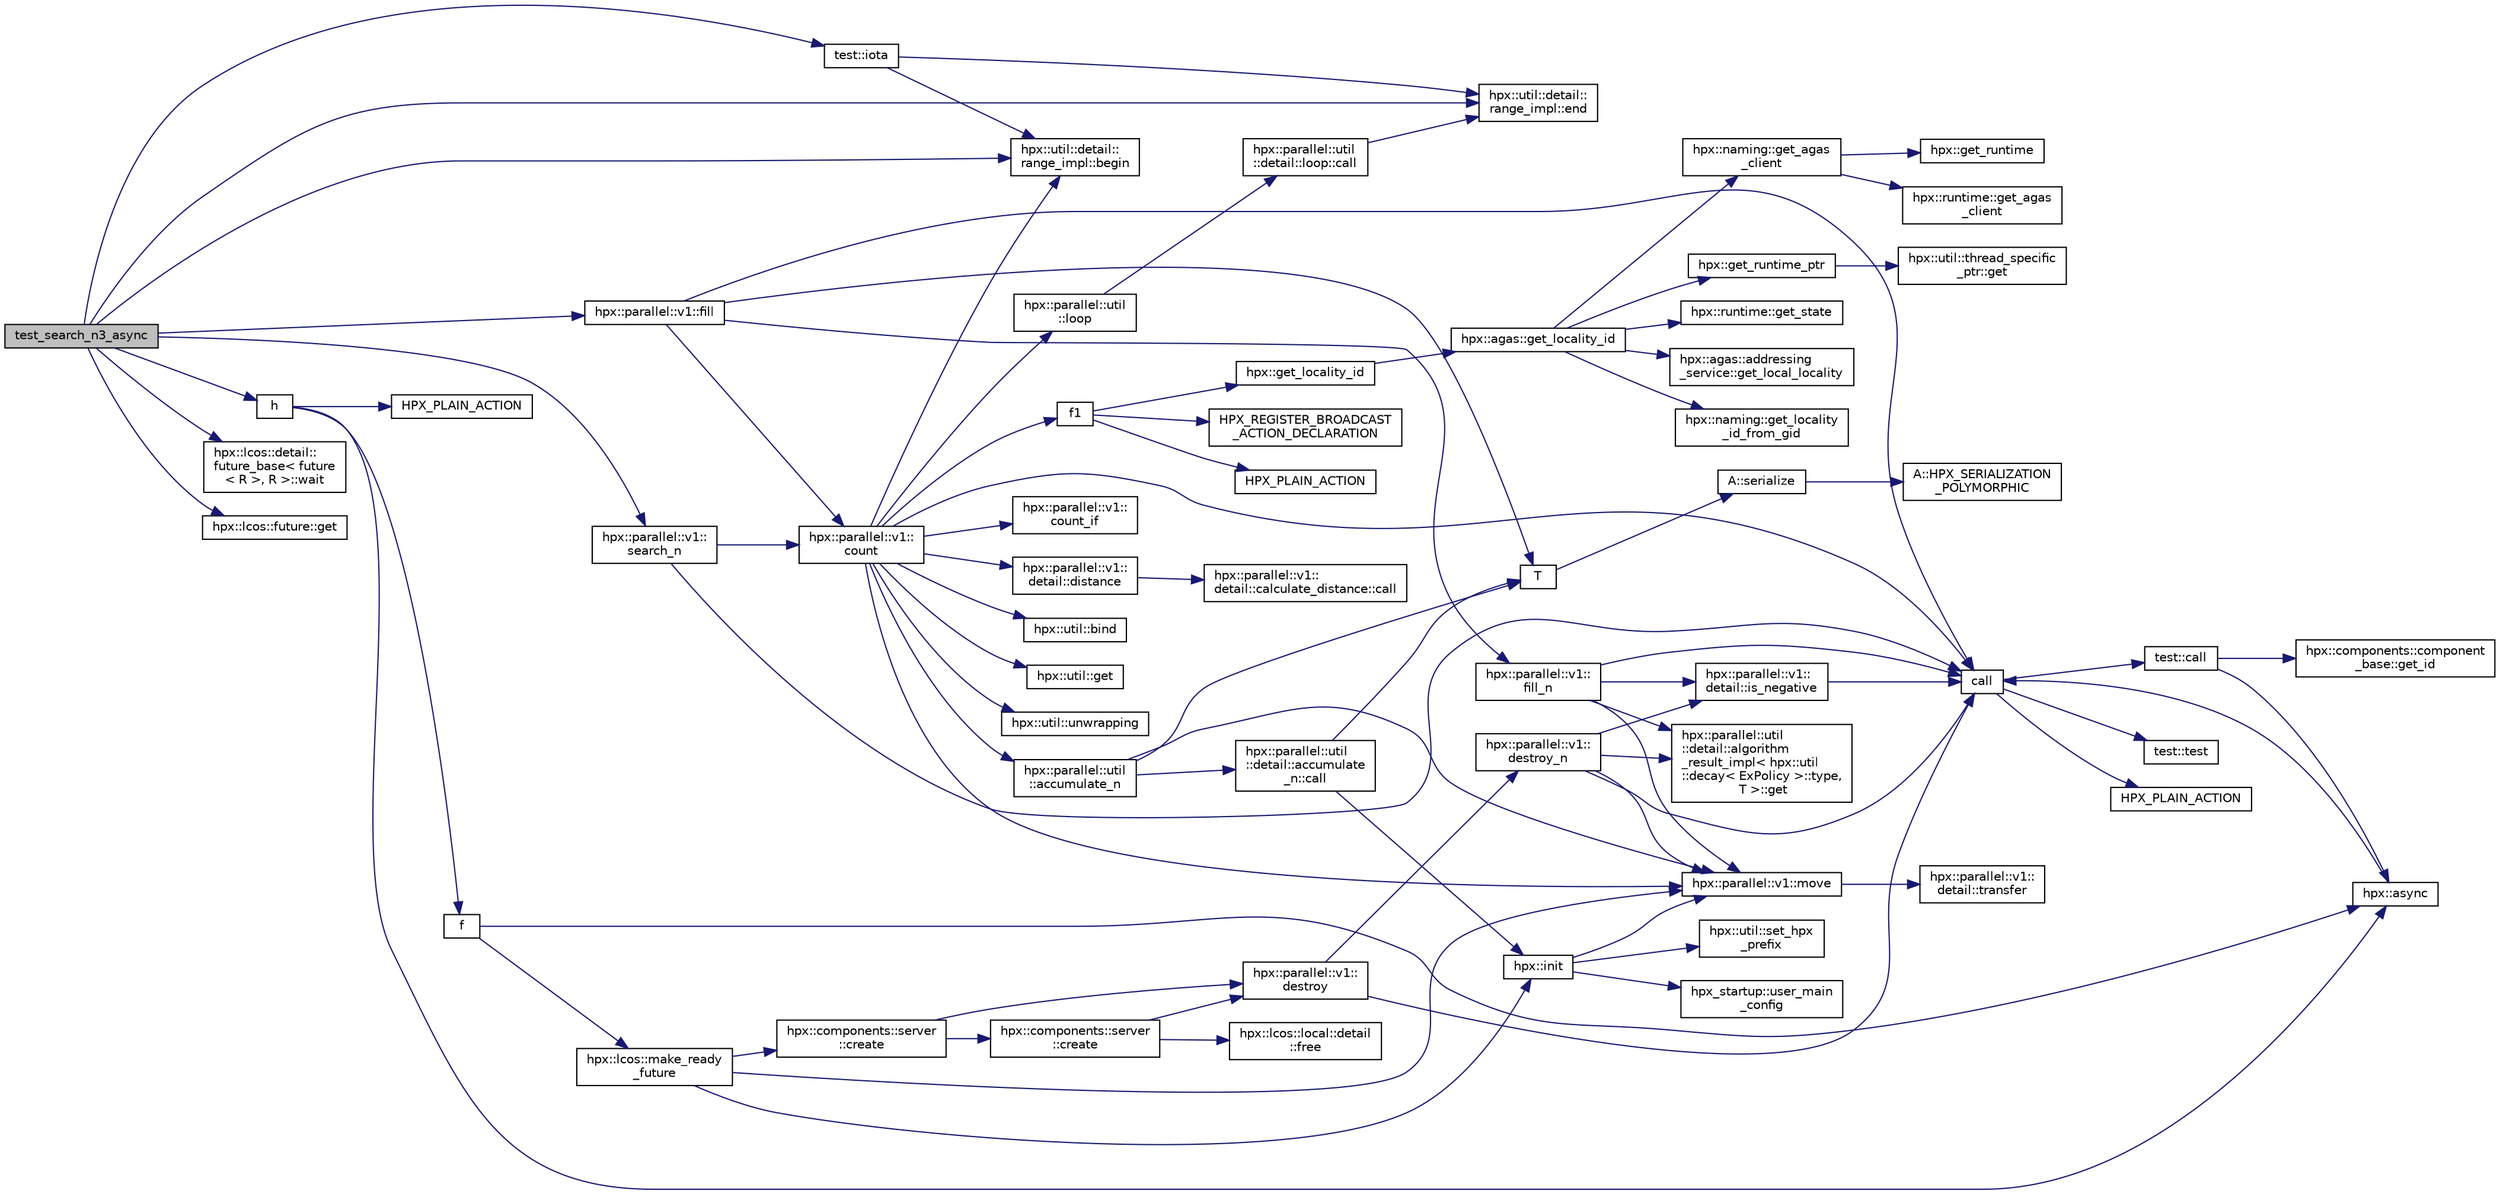 digraph "test_search_n3_async"
{
  edge [fontname="Helvetica",fontsize="10",labelfontname="Helvetica",labelfontsize="10"];
  node [fontname="Helvetica",fontsize="10",shape=record];
  rankdir="LR";
  Node517 [label="test_search_n3_async",height=0.2,width=0.4,color="black", fillcolor="grey75", style="filled", fontcolor="black"];
  Node517 -> Node518 [color="midnightblue",fontsize="10",style="solid",fontname="Helvetica"];
  Node518 [label="hpx::parallel::v1::fill",height=0.2,width=0.4,color="black", fillcolor="white", style="filled",URL="$db/db9/namespacehpx_1_1parallel_1_1v1.html#a2e0f7399daabb5d675c4229ca3d71809"];
  Node518 -> Node519 [color="midnightblue",fontsize="10",style="solid",fontname="Helvetica"];
  Node519 [label="hpx::parallel::v1::\lfill_n",height=0.2,width=0.4,color="black", fillcolor="white", style="filled",URL="$db/db9/namespacehpx_1_1parallel_1_1v1.html#ac0cd28f401b453cbe1425b3f5ebc1b4b"];
  Node519 -> Node520 [color="midnightblue",fontsize="10",style="solid",fontname="Helvetica"];
  Node520 [label="hpx::parallel::v1::\ldetail::is_negative",height=0.2,width=0.4,color="black", fillcolor="white", style="filled",URL="$d2/ddd/namespacehpx_1_1parallel_1_1v1_1_1detail.html#adf2e40fc4b20ad0fd442ee3118a4d527"];
  Node520 -> Node521 [color="midnightblue",fontsize="10",style="solid",fontname="Helvetica"];
  Node521 [label="call",height=0.2,width=0.4,color="black", fillcolor="white", style="filled",URL="$d2/d67/promise__1620_8cpp.html#a58357f0b82bc761e1d0b9091ed563a70"];
  Node521 -> Node522 [color="midnightblue",fontsize="10",style="solid",fontname="Helvetica"];
  Node522 [label="test::test",height=0.2,width=0.4,color="black", fillcolor="white", style="filled",URL="$d8/d89/structtest.html#ab42d5ece712d716b04cb3f686f297a26"];
  Node521 -> Node523 [color="midnightblue",fontsize="10",style="solid",fontname="Helvetica"];
  Node523 [label="HPX_PLAIN_ACTION",height=0.2,width=0.4,color="black", fillcolor="white", style="filled",URL="$d2/d67/promise__1620_8cpp.html#ab96aab827a4b1fcaf66cfe0ba83fef23"];
  Node521 -> Node524 [color="midnightblue",fontsize="10",style="solid",fontname="Helvetica"];
  Node524 [label="test::call",height=0.2,width=0.4,color="black", fillcolor="white", style="filled",URL="$d8/d89/structtest.html#aeb29e7ed6518b9426ccf1344c52620ae"];
  Node524 -> Node525 [color="midnightblue",fontsize="10",style="solid",fontname="Helvetica"];
  Node525 [label="hpx::async",height=0.2,width=0.4,color="black", fillcolor="white", style="filled",URL="$d8/d83/namespacehpx.html#acb7d8e37b73b823956ce144f9a57eaa4"];
  Node525 -> Node521 [color="midnightblue",fontsize="10",style="solid",fontname="Helvetica"];
  Node524 -> Node526 [color="midnightblue",fontsize="10",style="solid",fontname="Helvetica"];
  Node526 [label="hpx::components::component\l_base::get_id",height=0.2,width=0.4,color="black", fillcolor="white", style="filled",URL="$d2/de6/classhpx_1_1components_1_1component__base.html#a4c8fd93514039bdf01c48d66d82b19cd"];
  Node519 -> Node527 [color="midnightblue",fontsize="10",style="solid",fontname="Helvetica"];
  Node527 [label="hpx::parallel::util\l::detail::algorithm\l_result_impl\< hpx::util\l::decay\< ExPolicy \>::type,\l T \>::get",height=0.2,width=0.4,color="black", fillcolor="white", style="filled",URL="$d2/d42/structhpx_1_1parallel_1_1util_1_1detail_1_1algorithm__result__impl.html#ab5b051e8ec74eff5e0e62fd63f5d377e"];
  Node519 -> Node528 [color="midnightblue",fontsize="10",style="solid",fontname="Helvetica"];
  Node528 [label="hpx::parallel::v1::move",height=0.2,width=0.4,color="black", fillcolor="white", style="filled",URL="$db/db9/namespacehpx_1_1parallel_1_1v1.html#aa7c4ede081ce786c9d1eb1adff495cfc"];
  Node528 -> Node529 [color="midnightblue",fontsize="10",style="solid",fontname="Helvetica"];
  Node529 [label="hpx::parallel::v1::\ldetail::transfer",height=0.2,width=0.4,color="black", fillcolor="white", style="filled",URL="$d2/ddd/namespacehpx_1_1parallel_1_1v1_1_1detail.html#ab1b56a05e1885ca7cc7ffa1804dd2f3c"];
  Node519 -> Node521 [color="midnightblue",fontsize="10",style="solid",fontname="Helvetica"];
  Node518 -> Node530 [color="midnightblue",fontsize="10",style="solid",fontname="Helvetica"];
  Node530 [label="hpx::parallel::v1::\lcount",height=0.2,width=0.4,color="black", fillcolor="white", style="filled",URL="$db/db9/namespacehpx_1_1parallel_1_1v1.html#a19d058114a2bd44801aab4176b188e23"];
  Node530 -> Node531 [color="midnightblue",fontsize="10",style="solid",fontname="Helvetica"];
  Node531 [label="hpx::parallel::v1::\lcount_if",height=0.2,width=0.4,color="black", fillcolor="white", style="filled",URL="$db/db9/namespacehpx_1_1parallel_1_1v1.html#ad836ff017ec208c2d6388a9b47b05ce0"];
  Node530 -> Node532 [color="midnightblue",fontsize="10",style="solid",fontname="Helvetica"];
  Node532 [label="f1",height=0.2,width=0.4,color="black", fillcolor="white", style="filled",URL="$d8/d8b/broadcast_8cpp.html#a1751fbd41f2529b84514a9dbd767959a"];
  Node532 -> Node533 [color="midnightblue",fontsize="10",style="solid",fontname="Helvetica"];
  Node533 [label="hpx::get_locality_id",height=0.2,width=0.4,color="black", fillcolor="white", style="filled",URL="$d8/d83/namespacehpx.html#a158d7c54a657bb364c1704033010697b",tooltip="Return the number of the locality this function is being called from. "];
  Node533 -> Node534 [color="midnightblue",fontsize="10",style="solid",fontname="Helvetica"];
  Node534 [label="hpx::agas::get_locality_id",height=0.2,width=0.4,color="black", fillcolor="white", style="filled",URL="$dc/d54/namespacehpx_1_1agas.html#a491cc2ddecdf0f1a9129900caa6a4d3e"];
  Node534 -> Node535 [color="midnightblue",fontsize="10",style="solid",fontname="Helvetica"];
  Node535 [label="hpx::get_runtime_ptr",height=0.2,width=0.4,color="black", fillcolor="white", style="filled",URL="$d8/d83/namespacehpx.html#af29daf2bb3e01b4d6495a1742b6cce64"];
  Node535 -> Node536 [color="midnightblue",fontsize="10",style="solid",fontname="Helvetica"];
  Node536 [label="hpx::util::thread_specific\l_ptr::get",height=0.2,width=0.4,color="black", fillcolor="white", style="filled",URL="$d4/d4c/structhpx_1_1util_1_1thread__specific__ptr.html#a3b27d8520710478aa41d1f74206bdba9"];
  Node534 -> Node537 [color="midnightblue",fontsize="10",style="solid",fontname="Helvetica"];
  Node537 [label="hpx::runtime::get_state",height=0.2,width=0.4,color="black", fillcolor="white", style="filled",URL="$d0/d7b/classhpx_1_1runtime.html#ab405f80e060dac95d624520f38b0524c"];
  Node534 -> Node538 [color="midnightblue",fontsize="10",style="solid",fontname="Helvetica"];
  Node538 [label="hpx::naming::get_agas\l_client",height=0.2,width=0.4,color="black", fillcolor="white", style="filled",URL="$d4/dc9/namespacehpx_1_1naming.html#a0408fffd5d34b620712a801b0ae3b032"];
  Node538 -> Node539 [color="midnightblue",fontsize="10",style="solid",fontname="Helvetica"];
  Node539 [label="hpx::get_runtime",height=0.2,width=0.4,color="black", fillcolor="white", style="filled",URL="$d8/d83/namespacehpx.html#aef902cc6c7dd3b9fbadf34d1e850a070"];
  Node538 -> Node540 [color="midnightblue",fontsize="10",style="solid",fontname="Helvetica"];
  Node540 [label="hpx::runtime::get_agas\l_client",height=0.2,width=0.4,color="black", fillcolor="white", style="filled",URL="$d0/d7b/classhpx_1_1runtime.html#aeb5dddd30d6b9861669af8ad44d1a96a"];
  Node534 -> Node541 [color="midnightblue",fontsize="10",style="solid",fontname="Helvetica"];
  Node541 [label="hpx::agas::addressing\l_service::get_local_locality",height=0.2,width=0.4,color="black", fillcolor="white", style="filled",URL="$db/d58/structhpx_1_1agas_1_1addressing__service.html#ab52c19a37c2a7a006c6c15f90ad0539c"];
  Node534 -> Node542 [color="midnightblue",fontsize="10",style="solid",fontname="Helvetica"];
  Node542 [label="hpx::naming::get_locality\l_id_from_gid",height=0.2,width=0.4,color="black", fillcolor="white", style="filled",URL="$d4/dc9/namespacehpx_1_1naming.html#a7fd43037784560bd04fda9b49e33529f"];
  Node532 -> Node543 [color="midnightblue",fontsize="10",style="solid",fontname="Helvetica"];
  Node543 [label="HPX_PLAIN_ACTION",height=0.2,width=0.4,color="black", fillcolor="white", style="filled",URL="$d8/d8b/broadcast_8cpp.html#a19685a0394ce6a99351f7a679f6eeefc"];
  Node532 -> Node544 [color="midnightblue",fontsize="10",style="solid",fontname="Helvetica"];
  Node544 [label="HPX_REGISTER_BROADCAST\l_ACTION_DECLARATION",height=0.2,width=0.4,color="black", fillcolor="white", style="filled",URL="$d7/d38/addressing__service_8cpp.html#a573d764d9cb34eec46a4bdffcf07875f"];
  Node530 -> Node545 [color="midnightblue",fontsize="10",style="solid",fontname="Helvetica"];
  Node545 [label="hpx::parallel::util\l::loop",height=0.2,width=0.4,color="black", fillcolor="white", style="filled",URL="$df/dc6/namespacehpx_1_1parallel_1_1util.html#a3f434e00f42929aac85debb8c5782213"];
  Node545 -> Node546 [color="midnightblue",fontsize="10",style="solid",fontname="Helvetica"];
  Node546 [label="hpx::parallel::util\l::detail::loop::call",height=0.2,width=0.4,color="black", fillcolor="white", style="filled",URL="$da/d06/structhpx_1_1parallel_1_1util_1_1detail_1_1loop.html#a5c5e8dbda782f09cdb7bc2509e3bf09e"];
  Node546 -> Node547 [color="midnightblue",fontsize="10",style="solid",fontname="Helvetica"];
  Node547 [label="hpx::util::detail::\lrange_impl::end",height=0.2,width=0.4,color="black", fillcolor="white", style="filled",URL="$d4/d4a/namespacehpx_1_1util_1_1detail_1_1range__impl.html#afb2ea48b0902f52ee4d8b764807b4316"];
  Node530 -> Node548 [color="midnightblue",fontsize="10",style="solid",fontname="Helvetica"];
  Node548 [label="hpx::util::bind",height=0.2,width=0.4,color="black", fillcolor="white", style="filled",URL="$df/dad/namespacehpx_1_1util.html#ad844caedf82a0173d6909d910c3e48c6"];
  Node530 -> Node528 [color="midnightblue",fontsize="10",style="solid",fontname="Helvetica"];
  Node530 -> Node549 [color="midnightblue",fontsize="10",style="solid",fontname="Helvetica"];
  Node549 [label="hpx::util::get",height=0.2,width=0.4,color="black", fillcolor="white", style="filled",URL="$df/dad/namespacehpx_1_1util.html#a5cbd3c41f03f4d4acaedaa4777e3cc02"];
  Node530 -> Node521 [color="midnightblue",fontsize="10",style="solid",fontname="Helvetica"];
  Node530 -> Node550 [color="midnightblue",fontsize="10",style="solid",fontname="Helvetica"];
  Node550 [label="hpx::parallel::v1::\ldetail::distance",height=0.2,width=0.4,color="black", fillcolor="white", style="filled",URL="$d2/ddd/namespacehpx_1_1parallel_1_1v1_1_1detail.html#a6bea3c6a5f470cad11f27ee6bab4a33f"];
  Node550 -> Node551 [color="midnightblue",fontsize="10",style="solid",fontname="Helvetica"];
  Node551 [label="hpx::parallel::v1::\ldetail::calculate_distance::call",height=0.2,width=0.4,color="black", fillcolor="white", style="filled",URL="$db/dfa/structhpx_1_1parallel_1_1v1_1_1detail_1_1calculate__distance.html#a950a6627830a7d019ac0e734b0a447bf"];
  Node530 -> Node552 [color="midnightblue",fontsize="10",style="solid",fontname="Helvetica"];
  Node552 [label="hpx::util::unwrapping",height=0.2,width=0.4,color="black", fillcolor="white", style="filled",URL="$df/dad/namespacehpx_1_1util.html#a7529d9ac687684c33403cdd1f9cef8e4"];
  Node530 -> Node553 [color="midnightblue",fontsize="10",style="solid",fontname="Helvetica"];
  Node553 [label="hpx::parallel::util\l::accumulate_n",height=0.2,width=0.4,color="black", fillcolor="white", style="filled",URL="$df/dc6/namespacehpx_1_1parallel_1_1util.html#af19f9a2722f97c2247ea5d0dbb5e2d25"];
  Node553 -> Node554 [color="midnightblue",fontsize="10",style="solid",fontname="Helvetica"];
  Node554 [label="hpx::parallel::util\l::detail::accumulate\l_n::call",height=0.2,width=0.4,color="black", fillcolor="white", style="filled",URL="$d8/d3b/structhpx_1_1parallel_1_1util_1_1detail_1_1accumulate__n.html#a765aceb8ab313fc92f7c4aaf70ccca8f"];
  Node554 -> Node555 [color="midnightblue",fontsize="10",style="solid",fontname="Helvetica"];
  Node555 [label="hpx::init",height=0.2,width=0.4,color="black", fillcolor="white", style="filled",URL="$d8/d83/namespacehpx.html#a3c694ea960b47c56b33351ba16e3d76b",tooltip="Main entry point for launching the HPX runtime system. "];
  Node555 -> Node556 [color="midnightblue",fontsize="10",style="solid",fontname="Helvetica"];
  Node556 [label="hpx::util::set_hpx\l_prefix",height=0.2,width=0.4,color="black", fillcolor="white", style="filled",URL="$df/dad/namespacehpx_1_1util.html#ae40a23c1ba0a48d9304dcf717a95793e"];
  Node555 -> Node557 [color="midnightblue",fontsize="10",style="solid",fontname="Helvetica"];
  Node557 [label="hpx_startup::user_main\l_config",height=0.2,width=0.4,color="black", fillcolor="white", style="filled",URL="$d3/dd2/namespacehpx__startup.html#aaac571d88bd3912a4225a23eb3261637"];
  Node555 -> Node528 [color="midnightblue",fontsize="10",style="solid",fontname="Helvetica"];
  Node554 -> Node558 [color="midnightblue",fontsize="10",style="solid",fontname="Helvetica"];
  Node558 [label="T",height=0.2,width=0.4,color="black", fillcolor="white", style="filled",URL="$db/d33/polymorphic__semiintrusive__template_8cpp.html#ad187658f9cb91c1312b39ae7e896f1ea"];
  Node558 -> Node559 [color="midnightblue",fontsize="10",style="solid",fontname="Helvetica"];
  Node559 [label="A::serialize",height=0.2,width=0.4,color="black", fillcolor="white", style="filled",URL="$d7/da0/struct_a.html#a5f5c287cf471e274ed9dda0da1592212"];
  Node559 -> Node560 [color="midnightblue",fontsize="10",style="solid",fontname="Helvetica"];
  Node560 [label="A::HPX_SERIALIZATION\l_POLYMORPHIC",height=0.2,width=0.4,color="black", fillcolor="white", style="filled",URL="$d7/da0/struct_a.html#ada978cc156cebbafddb1f3aa4c01918c"];
  Node553 -> Node528 [color="midnightblue",fontsize="10",style="solid",fontname="Helvetica"];
  Node553 -> Node558 [color="midnightblue",fontsize="10",style="solid",fontname="Helvetica"];
  Node530 -> Node561 [color="midnightblue",fontsize="10",style="solid",fontname="Helvetica"];
  Node561 [label="hpx::util::detail::\lrange_impl::begin",height=0.2,width=0.4,color="black", fillcolor="white", style="filled",URL="$d4/d4a/namespacehpx_1_1util_1_1detail_1_1range__impl.html#a31e165df2b865cdd961f35ce938db41a"];
  Node518 -> Node558 [color="midnightblue",fontsize="10",style="solid",fontname="Helvetica"];
  Node518 -> Node521 [color="midnightblue",fontsize="10",style="solid",fontname="Helvetica"];
  Node517 -> Node561 [color="midnightblue",fontsize="10",style="solid",fontname="Helvetica"];
  Node517 -> Node547 [color="midnightblue",fontsize="10",style="solid",fontname="Helvetica"];
  Node517 -> Node562 [color="midnightblue",fontsize="10",style="solid",fontname="Helvetica"];
  Node562 [label="test::iota",height=0.2,width=0.4,color="black", fillcolor="white", style="filled",URL="$df/d04/namespacetest.html#abdbbc37e6fb67287495e853a554c493a"];
  Node562 -> Node561 [color="midnightblue",fontsize="10",style="solid",fontname="Helvetica"];
  Node562 -> Node547 [color="midnightblue",fontsize="10",style="solid",fontname="Helvetica"];
  Node517 -> Node563 [color="midnightblue",fontsize="10",style="solid",fontname="Helvetica"];
  Node563 [label="h",height=0.2,width=0.4,color="black", fillcolor="white", style="filled",URL="$d4/d13/async__unwrap__1037_8cpp.html#a68bf2774bfb21af6d8c70eaf70834b03"];
  Node563 -> Node525 [color="midnightblue",fontsize="10",style="solid",fontname="Helvetica"];
  Node563 -> Node564 [color="midnightblue",fontsize="10",style="solid",fontname="Helvetica"];
  Node564 [label="f",height=0.2,width=0.4,color="black", fillcolor="white", style="filled",URL="$d4/d13/async__unwrap__1037_8cpp.html#a02a6b0b4f77af9f69a841dc8262b0cd0"];
  Node564 -> Node525 [color="midnightblue",fontsize="10",style="solid",fontname="Helvetica"];
  Node564 -> Node565 [color="midnightblue",fontsize="10",style="solid",fontname="Helvetica"];
  Node565 [label="hpx::lcos::make_ready\l_future",height=0.2,width=0.4,color="black", fillcolor="white", style="filled",URL="$d2/dc9/namespacehpx_1_1lcos.html#a42997564ddfde91d475b8a2cea8f53e4"];
  Node565 -> Node555 [color="midnightblue",fontsize="10",style="solid",fontname="Helvetica"];
  Node565 -> Node566 [color="midnightblue",fontsize="10",style="solid",fontname="Helvetica"];
  Node566 [label="hpx::components::server\l::create",height=0.2,width=0.4,color="black", fillcolor="white", style="filled",URL="$d2/da2/namespacehpx_1_1components_1_1server.html#ac776c89f3d68ceb910e8cee9fa937ab4",tooltip="Create arrays of components using their default constructor. "];
  Node566 -> Node567 [color="midnightblue",fontsize="10",style="solid",fontname="Helvetica"];
  Node567 [label="hpx::components::server\l::create",height=0.2,width=0.4,color="black", fillcolor="white", style="filled",URL="$d2/da2/namespacehpx_1_1components_1_1server.html#a77d26de181c97b444565e230577981bd"];
  Node567 -> Node568 [color="midnightblue",fontsize="10",style="solid",fontname="Helvetica"];
  Node568 [label="hpx::lcos::local::detail\l::free",height=0.2,width=0.4,color="black", fillcolor="white", style="filled",URL="$d4/dcb/namespacehpx_1_1lcos_1_1local_1_1detail.html#a55a940f019734e9bb045dc123cd80e48"];
  Node567 -> Node569 [color="midnightblue",fontsize="10",style="solid",fontname="Helvetica"];
  Node569 [label="hpx::parallel::v1::\ldestroy",height=0.2,width=0.4,color="black", fillcolor="white", style="filled",URL="$db/db9/namespacehpx_1_1parallel_1_1v1.html#acf303558375048e8a7cc9a2c2e09477f"];
  Node569 -> Node521 [color="midnightblue",fontsize="10",style="solid",fontname="Helvetica"];
  Node569 -> Node570 [color="midnightblue",fontsize="10",style="solid",fontname="Helvetica"];
  Node570 [label="hpx::parallel::v1::\ldestroy_n",height=0.2,width=0.4,color="black", fillcolor="white", style="filled",URL="$db/db9/namespacehpx_1_1parallel_1_1v1.html#a71d0691132a300690163f5636bcd5bd3"];
  Node570 -> Node520 [color="midnightblue",fontsize="10",style="solid",fontname="Helvetica"];
  Node570 -> Node527 [color="midnightblue",fontsize="10",style="solid",fontname="Helvetica"];
  Node570 -> Node528 [color="midnightblue",fontsize="10",style="solid",fontname="Helvetica"];
  Node570 -> Node521 [color="midnightblue",fontsize="10",style="solid",fontname="Helvetica"];
  Node566 -> Node569 [color="midnightblue",fontsize="10",style="solid",fontname="Helvetica"];
  Node565 -> Node528 [color="midnightblue",fontsize="10",style="solid",fontname="Helvetica"];
  Node563 -> Node571 [color="midnightblue",fontsize="10",style="solid",fontname="Helvetica"];
  Node571 [label="HPX_PLAIN_ACTION",height=0.2,width=0.4,color="black", fillcolor="white", style="filled",URL="$d4/d13/async__unwrap__1037_8cpp.html#ab5991a65409f0229f564e4935bd7b979"];
  Node517 -> Node572 [color="midnightblue",fontsize="10",style="solid",fontname="Helvetica"];
  Node572 [label="hpx::parallel::v1::\lsearch_n",height=0.2,width=0.4,color="black", fillcolor="white", style="filled",URL="$db/db9/namespacehpx_1_1parallel_1_1v1.html#a76f1677de623ee3bc79ae00e111ef70e"];
  Node572 -> Node521 [color="midnightblue",fontsize="10",style="solid",fontname="Helvetica"];
  Node572 -> Node530 [color="midnightblue",fontsize="10",style="solid",fontname="Helvetica"];
  Node517 -> Node573 [color="midnightblue",fontsize="10",style="solid",fontname="Helvetica"];
  Node573 [label="hpx::lcos::detail::\lfuture_base\< future\l\< R \>, R \>::wait",height=0.2,width=0.4,color="black", fillcolor="white", style="filled",URL="$d5/dd7/classhpx_1_1lcos_1_1detail_1_1future__base.html#a028190ad98b2865e267745247b6b5ae8"];
  Node517 -> Node574 [color="midnightblue",fontsize="10",style="solid",fontname="Helvetica"];
  Node574 [label="hpx::lcos::future::get",height=0.2,width=0.4,color="black", fillcolor="white", style="filled",URL="$d0/d33/classhpx_1_1lcos_1_1future.html#a8c28269486d5620ac48af349f17bb41c"];
}
